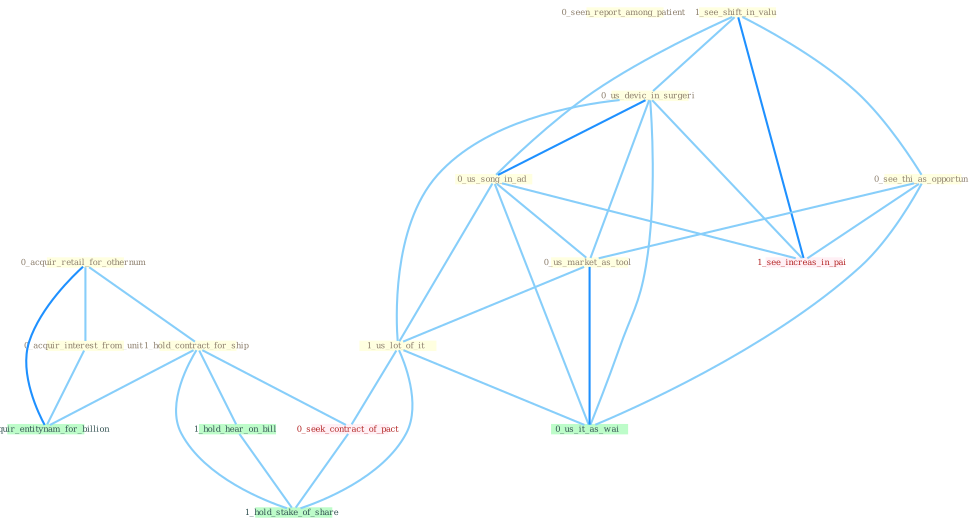 Graph G{ 
    node
    [shape=polygon,style=filled,width=.5,height=.06,color="#BDFCC9",fixedsize=true,fontsize=4,
    fontcolor="#2f4f4f"];
    {node
    [color="#ffffe0", fontcolor="#8b7d6b"] "0_seen_report_among_patient " "0_acquir_retail_for_othernum " "1_see_shift_in_valu " "0_us_devic_in_surgeri " "1_hold_contract_for_ship " "0_us_song_in_ad " "0_see_thi_as_opportun " "0_us_market_as_tool " "0_acquir_interest_from_unit " "1_us_lot_of_it "}
{node [color="#fff0f5", fontcolor="#b22222"] "0_seek_contract_of_pact " "1_see_increas_in_pai "}
edge [color="#B0E2FF"];

	"0_acquir_retail_for_othernum " -- "1_hold_contract_for_ship " [w="1", color="#87cefa" ];
	"0_acquir_retail_for_othernum " -- "0_acquir_interest_from_unit " [w="1", color="#87cefa" ];
	"0_acquir_retail_for_othernum " -- "0_acquir_entitynam_for_billion " [w="2", color="#1e90ff" , len=0.8];
	"1_see_shift_in_valu " -- "0_us_devic_in_surgeri " [w="1", color="#87cefa" ];
	"1_see_shift_in_valu " -- "0_us_song_in_ad " [w="1", color="#87cefa" ];
	"1_see_shift_in_valu " -- "0_see_thi_as_opportun " [w="1", color="#87cefa" ];
	"1_see_shift_in_valu " -- "1_see_increas_in_pai " [w="2", color="#1e90ff" , len=0.8];
	"0_us_devic_in_surgeri " -- "0_us_song_in_ad " [w="2", color="#1e90ff" , len=0.8];
	"0_us_devic_in_surgeri " -- "0_us_market_as_tool " [w="1", color="#87cefa" ];
	"0_us_devic_in_surgeri " -- "1_us_lot_of_it " [w="1", color="#87cefa" ];
	"0_us_devic_in_surgeri " -- "0_us_it_as_wai " [w="1", color="#87cefa" ];
	"0_us_devic_in_surgeri " -- "1_see_increas_in_pai " [w="1", color="#87cefa" ];
	"1_hold_contract_for_ship " -- "0_seek_contract_of_pact " [w="1", color="#87cefa" ];
	"1_hold_contract_for_ship " -- "0_acquir_entitynam_for_billion " [w="1", color="#87cefa" ];
	"1_hold_contract_for_ship " -- "1_hold_hear_on_bill " [w="1", color="#87cefa" ];
	"1_hold_contract_for_ship " -- "1_hold_stake_of_share " [w="1", color="#87cefa" ];
	"0_us_song_in_ad " -- "0_us_market_as_tool " [w="1", color="#87cefa" ];
	"0_us_song_in_ad " -- "1_us_lot_of_it " [w="1", color="#87cefa" ];
	"0_us_song_in_ad " -- "0_us_it_as_wai " [w="1", color="#87cefa" ];
	"0_us_song_in_ad " -- "1_see_increas_in_pai " [w="1", color="#87cefa" ];
	"0_see_thi_as_opportun " -- "0_us_market_as_tool " [w="1", color="#87cefa" ];
	"0_see_thi_as_opportun " -- "0_us_it_as_wai " [w="1", color="#87cefa" ];
	"0_see_thi_as_opportun " -- "1_see_increas_in_pai " [w="1", color="#87cefa" ];
	"0_us_market_as_tool " -- "1_us_lot_of_it " [w="1", color="#87cefa" ];
	"0_us_market_as_tool " -- "0_us_it_as_wai " [w="2", color="#1e90ff" , len=0.8];
	"0_acquir_interest_from_unit " -- "0_acquir_entitynam_for_billion " [w="1", color="#87cefa" ];
	"1_us_lot_of_it " -- "0_seek_contract_of_pact " [w="1", color="#87cefa" ];
	"1_us_lot_of_it " -- "0_us_it_as_wai " [w="1", color="#87cefa" ];
	"1_us_lot_of_it " -- "1_hold_stake_of_share " [w="1", color="#87cefa" ];
	"0_seek_contract_of_pact " -- "1_hold_stake_of_share " [w="1", color="#87cefa" ];
	"1_hold_hear_on_bill " -- "1_hold_stake_of_share " [w="1", color="#87cefa" ];
}